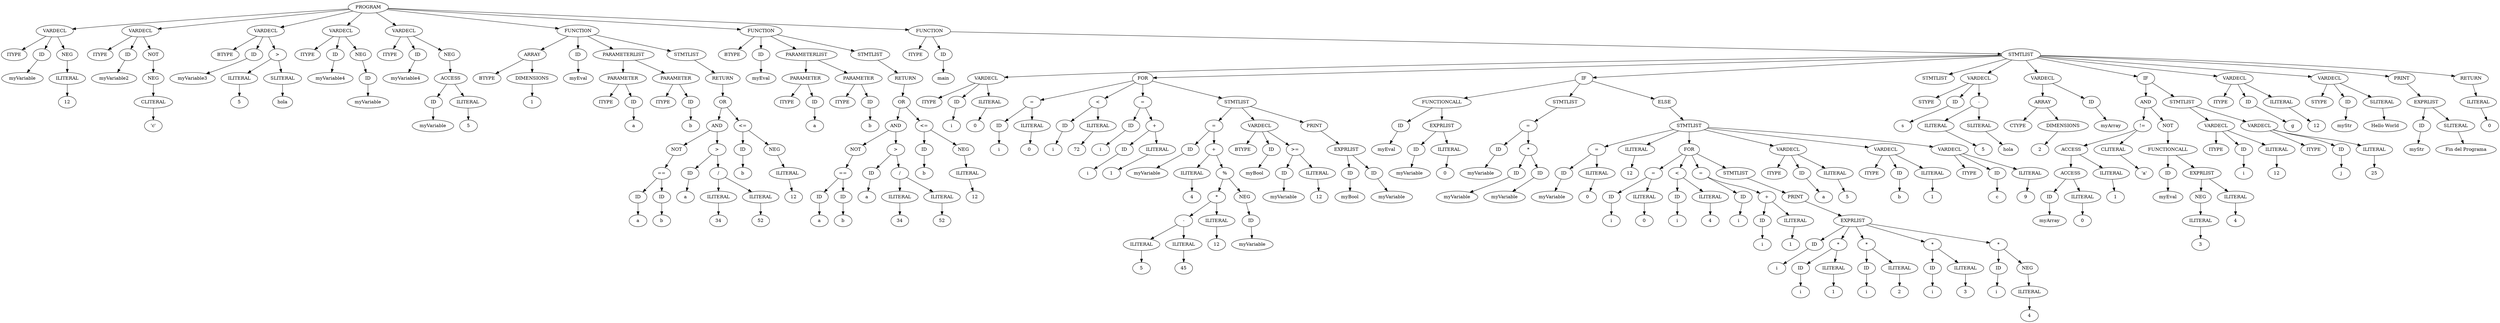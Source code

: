 digraph G {
    A [label="PROGRAM"];
    B [label="VARDECL"];
    C [label="ITYPE"];
    D [label="ID"];
    E [label="myVariable"];
    F [label="NEG"];
    G [label="ILITERAL"];
    H [label="12"];
    I [label="VARDECL"];
    J [label="ITYPE"];
    K [label="ID"];
    L [label="myVariable2"];
    M [label="NOT"];
    N [label="NEG"];
    O [label="CLITERAL"];
    P [label="'c'"];
    Q [label="VARDECL"];
    R [label="BTYPE"];
    S [label="ID"];
    T [label="myVariable3"];
    U [label=">"];
    V [label="ILITERAL"];
    W [label="5"];
    X [label="SLITERAL"];
    Y [label="hola"];
    Z [label="VARDECL"];
    ZA [label="ITYPE"];
    ZB [label="ID"];
    ZC [label="myVariable4"];
    ZD [label="NEG"];
    ZE [label="ID"];
    ZF [label="myVariable"];
    ZG [label="VARDECL"];
    ZH [label="ITYPE"];
    ZI [label="ID"];
    ZJ [label="myVariable4"];
    ZK [label="NEG"];
    ZL [label="ACCESS"];
    ZM [label="ID"];
    ZN [label="myVariable"];
    ZO [label="ILITERAL"];
    ZP [label="5"];
    ZQ [label="FUNCTION"];
    ZR [label="ARRAY"];
    ZS [label="BTYPE"];
    ZT [label="DIMENSIONS"];
    ZU [label="1"];
    ZV [label="ID"];
    ZW [label="myEval"];
    ZX [label="PARAMETERLIST"];
    ZY [label="PARAMETER"];
    ZZ [label="ITYPE"];
    ZZA [label="ID"];
    ZZB [label="a"];
    ZZC [label="PARAMETER"];
    ZZD [label="ITYPE"];
    ZZE [label="ID"];
    ZZF [label="b"];
    ZZG [label="STMTLIST"];
    ZZH [label="RETURN"];
    ZZI [label="OR"];
    ZZJ [label="AND"];
    ZZK [label="NOT"];
    ZZL [label="=="];
    ZZM [label="ID"];
    ZZN [label="a"];
    ZZO [label="ID"];
    ZZP [label="b"];
    ZZQ [label=">"];
    ZZR [label="ID"];
    ZZS [label="a"];
    ZZT [label="/"];
    ZZU [label="ILITERAL"];
    ZZV [label="34"];
    ZZW [label="ILITERAL"];
    ZZX [label="52"];
    ZZY [label="<="];
    ZZZ [label="ID"];
    ZZZA [label="b"];
    ZZZB [label="NEG"];
    ZZZC [label="ILITERAL"];
    ZZZD [label="12"];
    ZZZE [label="FUNCTION"];
    ZZZF [label="BTYPE"];
    ZZZG [label="ID"];
    ZZZH [label="myEval"];
    ZZZI [label="PARAMETERLIST"];
    ZZZJ [label="PARAMETER"];
    ZZZK [label="ITYPE"];
    ZZZL [label="ID"];
    ZZZM [label="a"];
    ZZZN [label="PARAMETER"];
    ZZZO [label="ITYPE"];
    ZZZP [label="ID"];
    ZZZQ [label="b"];
    ZZZR [label="STMTLIST"];
    ZZZS [label="RETURN"];
    ZZZT [label="OR"];
    ZZZU [label="AND"];
    ZZZV [label="NOT"];
    ZZZW [label="=="];
    ZZZX [label="ID"];
    ZZZY [label="a"];
    ZZZZ [label="ID"];
    ZZZZA [label="b"];
    ZZZZB [label=">"];
    ZZZZC [label="ID"];
    ZZZZD [label="a"];
    ZZZZE [label="/"];
    ZZZZF [label="ILITERAL"];
    ZZZZG [label="34"];
    ZZZZH [label="ILITERAL"];
    ZZZZI [label="52"];
    ZZZZJ [label="<="];
    ZZZZK [label="ID"];
    ZZZZL [label="b"];
    ZZZZM [label="NEG"];
    ZZZZN [label="ILITERAL"];
    ZZZZO [label="12"];
    ZZZZP [label="FUNCTION"];
    ZZZZQ [label="ITYPE"];
    ZZZZR [label="ID"];
    ZZZZS [label="main"];
    ZZZZT [label="STMTLIST"];
    ZZZZU [label="VARDECL"];
    ZZZZV [label="ITYPE"];
    ZZZZW [label="ID"];
    ZZZZX [label="i"];
    ZZZZY [label="ILITERAL"];
    ZZZZZ [label="0"];
    ZZZZZA [label="FOR"];
    ZZZZZB [label="="];
    ZZZZZC [label="ID"];
    ZZZZZD [label="i"];
    ZZZZZE [label="ILITERAL"];
    ZZZZZF [label="0"];
    ZZZZZG [label="<"];
    ZZZZZH [label="ID"];
    ZZZZZI [label="i"];
    ZZZZZJ [label="ILITERAL"];
    ZZZZZK [label="72"];
    ZZZZZL [label="="];
    ZZZZZM [label="ID"];
    ZZZZZN [label="i"];
    ZZZZZO [label="+"];
    ZZZZZP [label="ID"];
    ZZZZZQ [label="i"];
    ZZZZZR [label="ILITERAL"];
    ZZZZZS [label="1"];
    ZZZZZT [label="STMTLIST"];
    ZZZZZU [label="="];
    ZZZZZV [label="ID"];
    ZZZZZW [label="myVariable"];
    ZZZZZX [label="+"];
    ZZZZZY [label="ILITERAL"];
    ZZZZZZ [label="4"];
    ZZZZZZA [label="%"];
    ZZZZZZB [label="*"];
    ZZZZZZC [label="-"];
    ZZZZZZD [label="ILITERAL"];
    ZZZZZZE [label="5"];
    ZZZZZZF [label="ILITERAL"];
    ZZZZZZG [label="45"];
    ZZZZZZH [label="ILITERAL"];
    ZZZZZZI [label="12"];
    ZZZZZZJ [label="NEG"];
    ZZZZZZK [label="ID"];
    ZZZZZZL [label="myVariable"];
    ZZZZZZM [label="VARDECL"];
    ZZZZZZN [label="BTYPE"];
    ZZZZZZO [label="ID"];
    ZZZZZZP [label="myBool"];
    ZZZZZZQ [label=">="];
    ZZZZZZR [label="ID"];
    ZZZZZZS [label="myVariable"];
    ZZZZZZT [label="ILITERAL"];
    ZZZZZZU [label="12"];
    ZZZZZZV [label="PRINT"];
    ZZZZZZW [label="EXPRLIST"];
    ZZZZZZX [label="ID"];
    ZZZZZZY [label="myBool"];
    ZZZZZZZ [label="ID"];
    ZZZZZZZA [label="myVariable"];
    ZZZZZZZB [label="IF"];
    ZZZZZZZC [label="FUNCTIONCALL"];
    ZZZZZZZD [label="ID"];
    ZZZZZZZE [label="myEval"];
    ZZZZZZZF [label="EXPRLIST"];
    ZZZZZZZG [label="ID"];
    ZZZZZZZH [label="myVariable"];
    ZZZZZZZI [label="ILITERAL"];
    ZZZZZZZJ [label="0"];
    ZZZZZZZK [label="STMTLIST"];
    ZZZZZZZL [label="="];
    ZZZZZZZM [label="ID"];
    ZZZZZZZN [label="myVariable"];
    ZZZZZZZO [label="*"];
    ZZZZZZZP [label="ID"];
    ZZZZZZZQ [label="myVariable"];
    ZZZZZZZR [label="ID"];
    ZZZZZZZS [label="myVariable"];
    ZZZZZZZT [label="ELSE"];
    ZZZZZZZU [label="STMTLIST"];
    ZZZZZZZV [label="="];
    ZZZZZZZW [label="ID"];
    ZZZZZZZX [label="myVariable"];
    ZZZZZZZY [label="ILITERAL"];
    ZZZZZZZZ [label="0"];
    ZZZZZZZZA [label="ILITERAL"];
    ZZZZZZZZB [label="12"];
    ZZZZZZZZC [label="FOR"];
    ZZZZZZZZD [label="="];
    ZZZZZZZZE [label="ID"];
    ZZZZZZZZF [label="i"];
    ZZZZZZZZG [label="ILITERAL"];
    ZZZZZZZZH [label="0"];
    ZZZZZZZZI [label="<"];
    ZZZZZZZZJ [label="ID"];
    ZZZZZZZZK [label="i"];
    ZZZZZZZZL [label="ILITERAL"];
    ZZZZZZZZM [label="4"];
    ZZZZZZZZN [label="="];
    ZZZZZZZZO [label="ID"];
    ZZZZZZZZP [label="i"];
    ZZZZZZZZQ [label="+"];
    ZZZZZZZZR [label="ID"];
    ZZZZZZZZS [label="i"];
    ZZZZZZZZT [label="ILITERAL"];
    ZZZZZZZZU [label="1"];
    ZZZZZZZZV [label="STMTLIST"];
    ZZZZZZZZW [label="PRINT"];
    ZZZZZZZZX [label="EXPRLIST"];
    ZZZZZZZZY [label="ID"];
    ZZZZZZZZZ [label="i"];
    ZZZZZZZZZA [label="*"];
    ZZZZZZZZZB [label="ID"];
    ZZZZZZZZZC [label="i"];
    ZZZZZZZZZD [label="ILITERAL"];
    ZZZZZZZZZE [label="1"];
    ZZZZZZZZZF [label="*"];
    ZZZZZZZZZG [label="ID"];
    ZZZZZZZZZH [label="i"];
    ZZZZZZZZZI [label="ILITERAL"];
    ZZZZZZZZZJ [label="2"];
    ZZZZZZZZZK [label="*"];
    ZZZZZZZZZL [label="ID"];
    ZZZZZZZZZM [label="i"];
    ZZZZZZZZZN [label="ILITERAL"];
    ZZZZZZZZZO [label="3"];
    ZZZZZZZZZP [label="*"];
    ZZZZZZZZZQ [label="ID"];
    ZZZZZZZZZR [label="i"];
    ZZZZZZZZZS [label="NEG"];
    ZZZZZZZZZT [label="ILITERAL"];
    ZZZZZZZZZU [label="4"];
    ZZZZZZZZZV [label="VARDECL"];
    ZZZZZZZZZW [label="ITYPE"];
    ZZZZZZZZZX [label="ID"];
    ZZZZZZZZZY [label="a"];
    ZZZZZZZZZZ [label="ILITERAL"];
    ZZZZZZZZZZA [label="5"];
    ZZZZZZZZZZB [label="VARDECL"];
    ZZZZZZZZZZC [label="ITYPE"];
    ZZZZZZZZZZD [label="ID"];
    ZZZZZZZZZZE [label="b"];
    ZZZZZZZZZZF [label="ILITERAL"];
    ZZZZZZZZZZG [label="1"];
    ZZZZZZZZZZH [label="VARDECL"];
    ZZZZZZZZZZI [label="ITYPE"];
    ZZZZZZZZZZJ [label="ID"];
    ZZZZZZZZZZK [label="c"];
    ZZZZZZZZZZL [label="ILITERAL"];
    ZZZZZZZZZZM [label="9"];
    ZZZZZZZZZZN [label="STMTLIST"];
    ZZZZZZZZZZO [label="VARDECL"];
    ZZZZZZZZZZP [label="STYPE"];
    ZZZZZZZZZZQ [label="ID"];
    ZZZZZZZZZZR [label="s"];
    ZZZZZZZZZZS [label="-"];
    ZZZZZZZZZZT [label="ILITERAL"];
    ZZZZZZZZZZU [label="5"];
    ZZZZZZZZZZV [label="SLITERAL"];
    ZZZZZZZZZZW [label="hola"];
    ZZZZZZZZZZX [label="VARDECL"];
    ZZZZZZZZZZY [label="ARRAY"];
    ZZZZZZZZZZZ [label="CTYPE"];
    ZZZZZZZZZZZA [label="DIMENSIONS"];
    ZZZZZZZZZZZB [label="2"];
    ZZZZZZZZZZZC [label="ID"];
    ZZZZZZZZZZZD [label="myArray"];
    ZZZZZZZZZZZE [label="IF"];
    ZZZZZZZZZZZF [label="AND"];
    ZZZZZZZZZZZG [label="!="];
    ZZZZZZZZZZZH [label="ACCESS"];
    ZZZZZZZZZZZI [label="ACCESS"];
    ZZZZZZZZZZZJ [label="ID"];
    ZZZZZZZZZZZK [label="myArray"];
    ZZZZZZZZZZZL [label="ILITERAL"];
    ZZZZZZZZZZZM [label="0"];
    ZZZZZZZZZZZN [label="ILITERAL"];
    ZZZZZZZZZZZO [label="1"];
    ZZZZZZZZZZZP [label="CLITERAL"];
    ZZZZZZZZZZZQ [label="'a'"];
    ZZZZZZZZZZZR [label="NOT"];
    ZZZZZZZZZZZS [label="FUNCTIONCALL"];
    ZZZZZZZZZZZT [label="ID"];
    ZZZZZZZZZZZU [label="myEval"];
    ZZZZZZZZZZZV [label="EXPRLIST"];
    ZZZZZZZZZZZW [label="NEG"];
    ZZZZZZZZZZZX [label="ILITERAL"];
    ZZZZZZZZZZZY [label="3"];
    ZZZZZZZZZZZZ [label="ILITERAL"];
    ZZZZZZZZZZZZA [label="4"];
    ZZZZZZZZZZZZB [label="STMTLIST"];
    ZZZZZZZZZZZZC [label="VARDECL"];
    ZZZZZZZZZZZZD [label="ITYPE"];
    ZZZZZZZZZZZZE [label="ID"];
    ZZZZZZZZZZZZF [label="i"];
    ZZZZZZZZZZZZG [label="ILITERAL"];
    ZZZZZZZZZZZZH [label="12"];
    ZZZZZZZZZZZZI [label="VARDECL"];
    ZZZZZZZZZZZZJ [label="ITYPE"];
    ZZZZZZZZZZZZK [label="ID"];
    ZZZZZZZZZZZZL [label="j"];
    ZZZZZZZZZZZZM [label="ILITERAL"];
    ZZZZZZZZZZZZN [label="25"];
    ZZZZZZZZZZZZO [label="VARDECL"];
    ZZZZZZZZZZZZP [label="ITYPE"];
    ZZZZZZZZZZZZQ [label="ID"];
    ZZZZZZZZZZZZR [label="g"];
    ZZZZZZZZZZZZS [label="ILITERAL"];
    ZZZZZZZZZZZZT [label="12"];
    ZZZZZZZZZZZZU [label="VARDECL"];
    ZZZZZZZZZZZZV [label="STYPE"];
    ZZZZZZZZZZZZW [label="ID"];
    ZZZZZZZZZZZZX [label="myStr"];
    ZZZZZZZZZZZZY [label="SLITERAL"];
    ZZZZZZZZZZZZZ [label="Hello World"];
    ZZZZZZZZZZZZZA [label="PRINT"];
    ZZZZZZZZZZZZZB [label="EXPRLIST"];
    ZZZZZZZZZZZZZC [label="ID"];
    ZZZZZZZZZZZZZD [label="myStr"];
    ZZZZZZZZZZZZZE [label="SLITERAL"];
    ZZZZZZZZZZZZZF [label="Fin del Programa\n"];
    ZZZZZZZZZZZZZG [label="RETURN"];
    ZZZZZZZZZZZZZH [label="ILITERAL"];
    ZZZZZZZZZZZZZI [label="0"];
    A -> B;
    A -> I;
    A -> Q;
    A -> Z;
    A -> ZG;
    A -> ZQ;
    A -> ZZZE;
    A -> ZZZZP;
    B -> C;
    B -> D;
    B -> F;
    D -> E;
    F -> G;
    G -> H;
    I -> J;
    I -> K;
    I -> M;
    K -> L;
    M -> N;
    N -> O;
    O -> P;
    Q -> R;
    Q -> S;
    Q -> U;
    S -> T;
    U -> V;
    U -> X;
    V -> W;
    X -> Y;
    Z -> ZA;
    Z -> ZB;
    Z -> ZD;
    ZB -> ZC;
    ZD -> ZE;
    ZE -> ZF;
    ZG -> ZH;
    ZG -> ZI;
    ZG -> ZK;
    ZI -> ZJ;
    ZK -> ZL;
    ZL -> ZM;
    ZL -> ZO;
    ZM -> ZN;
    ZO -> ZP;
    ZQ -> ZR;
    ZQ -> ZV;
    ZQ -> ZX;
    ZQ -> ZZG;
    ZR -> ZS;
    ZR -> ZT;
    ZT -> ZU;
    ZV -> ZW;
    ZX -> ZY;
    ZX -> ZZC;
    ZY -> ZZ;
    ZY -> ZZA;
    ZZA -> ZZB;
    ZZC -> ZZD;
    ZZC -> ZZE;
    ZZE -> ZZF;
    ZZG -> ZZH;
    ZZH -> ZZI;
    ZZI -> ZZJ;
    ZZI -> ZZY;
    ZZJ -> ZZK;
    ZZJ -> ZZQ;
    ZZK -> ZZL;
    ZZL -> ZZM;
    ZZL -> ZZO;
    ZZM -> ZZN;
    ZZO -> ZZP;
    ZZQ -> ZZR;
    ZZQ -> ZZT;
    ZZR -> ZZS;
    ZZT -> ZZU;
    ZZT -> ZZW;
    ZZU -> ZZV;
    ZZW -> ZZX;
    ZZY -> ZZZ;
    ZZY -> ZZZB;
    ZZZ -> ZZZA;
    ZZZB -> ZZZC;
    ZZZC -> ZZZD;
    ZZZE -> ZZZF;
    ZZZE -> ZZZG;
    ZZZE -> ZZZI;
    ZZZE -> ZZZR;
    ZZZG -> ZZZH;
    ZZZI -> ZZZJ;
    ZZZI -> ZZZN;
    ZZZJ -> ZZZK;
    ZZZJ -> ZZZL;
    ZZZL -> ZZZM;
    ZZZN -> ZZZO;
    ZZZN -> ZZZP;
    ZZZP -> ZZZQ;
    ZZZR -> ZZZS;
    ZZZS -> ZZZT;
    ZZZT -> ZZZU;
    ZZZT -> ZZZZJ;
    ZZZU -> ZZZV;
    ZZZU -> ZZZZB;
    ZZZV -> ZZZW;
    ZZZW -> ZZZX;
    ZZZW -> ZZZZ;
    ZZZX -> ZZZY;
    ZZZZ -> ZZZZA;
    ZZZZB -> ZZZZC;
    ZZZZB -> ZZZZE;
    ZZZZC -> ZZZZD;
    ZZZZE -> ZZZZF;
    ZZZZE -> ZZZZH;
    ZZZZF -> ZZZZG;
    ZZZZH -> ZZZZI;
    ZZZZJ -> ZZZZK;
    ZZZZJ -> ZZZZM;
    ZZZZK -> ZZZZL;
    ZZZZM -> ZZZZN;
    ZZZZN -> ZZZZO;
    ZZZZP -> ZZZZQ;
    ZZZZP -> ZZZZR;
    ZZZZP -> ZZZZT;
    ZZZZR -> ZZZZS;
    ZZZZT -> ZZZZU;
    ZZZZT -> ZZZZZA;
    ZZZZT -> ZZZZZZZB;
    ZZZZT -> ZZZZZZZZZZN;
    ZZZZT -> ZZZZZZZZZZO;
    ZZZZT -> ZZZZZZZZZZX;
    ZZZZT -> ZZZZZZZZZZZE;
    ZZZZT -> ZZZZZZZZZZZZO;
    ZZZZT -> ZZZZZZZZZZZZU;
    ZZZZT -> ZZZZZZZZZZZZZA;
    ZZZZT -> ZZZZZZZZZZZZZG;
    ZZZZU -> ZZZZV;
    ZZZZU -> ZZZZW;
    ZZZZU -> ZZZZY;
    ZZZZW -> ZZZZX;
    ZZZZY -> ZZZZZ;
    ZZZZZA -> ZZZZZB;
    ZZZZZA -> ZZZZZG;
    ZZZZZA -> ZZZZZL;
    ZZZZZA -> ZZZZZT;
    ZZZZZB -> ZZZZZC;
    ZZZZZB -> ZZZZZE;
    ZZZZZC -> ZZZZZD;
    ZZZZZE -> ZZZZZF;
    ZZZZZG -> ZZZZZH;
    ZZZZZG -> ZZZZZJ;
    ZZZZZH -> ZZZZZI;
    ZZZZZJ -> ZZZZZK;
    ZZZZZL -> ZZZZZM;
    ZZZZZL -> ZZZZZO;
    ZZZZZM -> ZZZZZN;
    ZZZZZO -> ZZZZZP;
    ZZZZZO -> ZZZZZR;
    ZZZZZP -> ZZZZZQ;
    ZZZZZR -> ZZZZZS;
    ZZZZZT -> ZZZZZU;
    ZZZZZT -> ZZZZZZM;
    ZZZZZT -> ZZZZZZV;
    ZZZZZU -> ZZZZZV;
    ZZZZZU -> ZZZZZX;
    ZZZZZV -> ZZZZZW;
    ZZZZZX -> ZZZZZY;
    ZZZZZX -> ZZZZZZA;
    ZZZZZY -> ZZZZZZ;
    ZZZZZZA -> ZZZZZZB;
    ZZZZZZA -> ZZZZZZJ;
    ZZZZZZB -> ZZZZZZC;
    ZZZZZZB -> ZZZZZZH;
    ZZZZZZC -> ZZZZZZD;
    ZZZZZZC -> ZZZZZZF;
    ZZZZZZD -> ZZZZZZE;
    ZZZZZZF -> ZZZZZZG;
    ZZZZZZH -> ZZZZZZI;
    ZZZZZZJ -> ZZZZZZK;
    ZZZZZZK -> ZZZZZZL;
    ZZZZZZM -> ZZZZZZN;
    ZZZZZZM -> ZZZZZZO;
    ZZZZZZM -> ZZZZZZQ;
    ZZZZZZO -> ZZZZZZP;
    ZZZZZZQ -> ZZZZZZR;
    ZZZZZZQ -> ZZZZZZT;
    ZZZZZZR -> ZZZZZZS;
    ZZZZZZT -> ZZZZZZU;
    ZZZZZZV -> ZZZZZZW;
    ZZZZZZW -> ZZZZZZX;
    ZZZZZZW -> ZZZZZZZ;
    ZZZZZZX -> ZZZZZZY;
    ZZZZZZZ -> ZZZZZZZA;
    ZZZZZZZB -> ZZZZZZZC;
    ZZZZZZZB -> ZZZZZZZK;
    ZZZZZZZB -> ZZZZZZZT;
    ZZZZZZZC -> ZZZZZZZD;
    ZZZZZZZC -> ZZZZZZZF;
    ZZZZZZZD -> ZZZZZZZE;
    ZZZZZZZF -> ZZZZZZZG;
    ZZZZZZZF -> ZZZZZZZI;
    ZZZZZZZG -> ZZZZZZZH;
    ZZZZZZZI -> ZZZZZZZJ;
    ZZZZZZZK -> ZZZZZZZL;
    ZZZZZZZL -> ZZZZZZZM;
    ZZZZZZZL -> ZZZZZZZO;
    ZZZZZZZM -> ZZZZZZZN;
    ZZZZZZZO -> ZZZZZZZP;
    ZZZZZZZO -> ZZZZZZZR;
    ZZZZZZZP -> ZZZZZZZQ;
    ZZZZZZZR -> ZZZZZZZS;
    ZZZZZZZT -> ZZZZZZZU;
    ZZZZZZZU -> ZZZZZZZV;
    ZZZZZZZU -> ZZZZZZZZA;
    ZZZZZZZU -> ZZZZZZZZC;
    ZZZZZZZU -> ZZZZZZZZZV;
    ZZZZZZZU -> ZZZZZZZZZZB;
    ZZZZZZZU -> ZZZZZZZZZZH;
    ZZZZZZZV -> ZZZZZZZW;
    ZZZZZZZV -> ZZZZZZZY;
    ZZZZZZZW -> ZZZZZZZX;
    ZZZZZZZY -> ZZZZZZZZ;
    ZZZZZZZZA -> ZZZZZZZZB;
    ZZZZZZZZC -> ZZZZZZZZD;
    ZZZZZZZZC -> ZZZZZZZZI;
    ZZZZZZZZC -> ZZZZZZZZN;
    ZZZZZZZZC -> ZZZZZZZZV;
    ZZZZZZZZD -> ZZZZZZZZE;
    ZZZZZZZZD -> ZZZZZZZZG;
    ZZZZZZZZE -> ZZZZZZZZF;
    ZZZZZZZZG -> ZZZZZZZZH;
    ZZZZZZZZI -> ZZZZZZZZJ;
    ZZZZZZZZI -> ZZZZZZZZL;
    ZZZZZZZZJ -> ZZZZZZZZK;
    ZZZZZZZZL -> ZZZZZZZZM;
    ZZZZZZZZN -> ZZZZZZZZO;
    ZZZZZZZZN -> ZZZZZZZZQ;
    ZZZZZZZZO -> ZZZZZZZZP;
    ZZZZZZZZQ -> ZZZZZZZZR;
    ZZZZZZZZQ -> ZZZZZZZZT;
    ZZZZZZZZR -> ZZZZZZZZS;
    ZZZZZZZZT -> ZZZZZZZZU;
    ZZZZZZZZV -> ZZZZZZZZW;
    ZZZZZZZZW -> ZZZZZZZZX;
    ZZZZZZZZX -> ZZZZZZZZY;
    ZZZZZZZZX -> ZZZZZZZZZA;
    ZZZZZZZZX -> ZZZZZZZZZF;
    ZZZZZZZZX -> ZZZZZZZZZK;
    ZZZZZZZZX -> ZZZZZZZZZP;
    ZZZZZZZZY -> ZZZZZZZZZ;
    ZZZZZZZZZA -> ZZZZZZZZZB;
    ZZZZZZZZZA -> ZZZZZZZZZD;
    ZZZZZZZZZB -> ZZZZZZZZZC;
    ZZZZZZZZZD -> ZZZZZZZZZE;
    ZZZZZZZZZF -> ZZZZZZZZZG;
    ZZZZZZZZZF -> ZZZZZZZZZI;
    ZZZZZZZZZG -> ZZZZZZZZZH;
    ZZZZZZZZZI -> ZZZZZZZZZJ;
    ZZZZZZZZZK -> ZZZZZZZZZL;
    ZZZZZZZZZK -> ZZZZZZZZZN;
    ZZZZZZZZZL -> ZZZZZZZZZM;
    ZZZZZZZZZN -> ZZZZZZZZZO;
    ZZZZZZZZZP -> ZZZZZZZZZQ;
    ZZZZZZZZZP -> ZZZZZZZZZS;
    ZZZZZZZZZQ -> ZZZZZZZZZR;
    ZZZZZZZZZS -> ZZZZZZZZZT;
    ZZZZZZZZZT -> ZZZZZZZZZU;
    ZZZZZZZZZV -> ZZZZZZZZZW;
    ZZZZZZZZZV -> ZZZZZZZZZX;
    ZZZZZZZZZV -> ZZZZZZZZZZ;
    ZZZZZZZZZX -> ZZZZZZZZZY;
    ZZZZZZZZZZ -> ZZZZZZZZZZA;
    ZZZZZZZZZZB -> ZZZZZZZZZZC;
    ZZZZZZZZZZB -> ZZZZZZZZZZD;
    ZZZZZZZZZZB -> ZZZZZZZZZZF;
    ZZZZZZZZZZD -> ZZZZZZZZZZE;
    ZZZZZZZZZZF -> ZZZZZZZZZZG;
    ZZZZZZZZZZH -> ZZZZZZZZZZI;
    ZZZZZZZZZZH -> ZZZZZZZZZZJ;
    ZZZZZZZZZZH -> ZZZZZZZZZZL;
    ZZZZZZZZZZJ -> ZZZZZZZZZZK;
    ZZZZZZZZZZL -> ZZZZZZZZZZM;
    ZZZZZZZZZZO -> ZZZZZZZZZZP;
    ZZZZZZZZZZO -> ZZZZZZZZZZQ;
    ZZZZZZZZZZO -> ZZZZZZZZZZS;
    ZZZZZZZZZZQ -> ZZZZZZZZZZR;
    ZZZZZZZZZZS -> ZZZZZZZZZZT;
    ZZZZZZZZZZS -> ZZZZZZZZZZV;
    ZZZZZZZZZZT -> ZZZZZZZZZZU;
    ZZZZZZZZZZV -> ZZZZZZZZZZW;
    ZZZZZZZZZZX -> ZZZZZZZZZZY;
    ZZZZZZZZZZX -> ZZZZZZZZZZZC;
    ZZZZZZZZZZY -> ZZZZZZZZZZZ;
    ZZZZZZZZZZY -> ZZZZZZZZZZZA;
    ZZZZZZZZZZZA -> ZZZZZZZZZZZB;
    ZZZZZZZZZZZC -> ZZZZZZZZZZZD;
    ZZZZZZZZZZZE -> ZZZZZZZZZZZF;
    ZZZZZZZZZZZE -> ZZZZZZZZZZZZB;
    ZZZZZZZZZZZF -> ZZZZZZZZZZZG;
    ZZZZZZZZZZZF -> ZZZZZZZZZZZR;
    ZZZZZZZZZZZG -> ZZZZZZZZZZZH;
    ZZZZZZZZZZZG -> ZZZZZZZZZZZP;
    ZZZZZZZZZZZH -> ZZZZZZZZZZZI;
    ZZZZZZZZZZZH -> ZZZZZZZZZZZN;
    ZZZZZZZZZZZI -> ZZZZZZZZZZZJ;
    ZZZZZZZZZZZI -> ZZZZZZZZZZZL;
    ZZZZZZZZZZZJ -> ZZZZZZZZZZZK;
    ZZZZZZZZZZZL -> ZZZZZZZZZZZM;
    ZZZZZZZZZZZN -> ZZZZZZZZZZZO;
    ZZZZZZZZZZZP -> ZZZZZZZZZZZQ;
    ZZZZZZZZZZZR -> ZZZZZZZZZZZS;
    ZZZZZZZZZZZS -> ZZZZZZZZZZZT;
    ZZZZZZZZZZZS -> ZZZZZZZZZZZV;
    ZZZZZZZZZZZT -> ZZZZZZZZZZZU;
    ZZZZZZZZZZZV -> ZZZZZZZZZZZW;
    ZZZZZZZZZZZV -> ZZZZZZZZZZZZ;
    ZZZZZZZZZZZW -> ZZZZZZZZZZZX;
    ZZZZZZZZZZZX -> ZZZZZZZZZZZY;
    ZZZZZZZZZZZZ -> ZZZZZZZZZZZZA;
    ZZZZZZZZZZZZB -> ZZZZZZZZZZZZC;
    ZZZZZZZZZZZZB -> ZZZZZZZZZZZZI;
    ZZZZZZZZZZZZC -> ZZZZZZZZZZZZD;
    ZZZZZZZZZZZZC -> ZZZZZZZZZZZZE;
    ZZZZZZZZZZZZC -> ZZZZZZZZZZZZG;
    ZZZZZZZZZZZZE -> ZZZZZZZZZZZZF;
    ZZZZZZZZZZZZG -> ZZZZZZZZZZZZH;
    ZZZZZZZZZZZZI -> ZZZZZZZZZZZZJ;
    ZZZZZZZZZZZZI -> ZZZZZZZZZZZZK;
    ZZZZZZZZZZZZI -> ZZZZZZZZZZZZM;
    ZZZZZZZZZZZZK -> ZZZZZZZZZZZZL;
    ZZZZZZZZZZZZM -> ZZZZZZZZZZZZN;
    ZZZZZZZZZZZZO -> ZZZZZZZZZZZZP;
    ZZZZZZZZZZZZO -> ZZZZZZZZZZZZQ;
    ZZZZZZZZZZZZO -> ZZZZZZZZZZZZS;
    ZZZZZZZZZZZZQ -> ZZZZZZZZZZZZR;
    ZZZZZZZZZZZZS -> ZZZZZZZZZZZZT;
    ZZZZZZZZZZZZU -> ZZZZZZZZZZZZV;
    ZZZZZZZZZZZZU -> ZZZZZZZZZZZZW;
    ZZZZZZZZZZZZU -> ZZZZZZZZZZZZY;
    ZZZZZZZZZZZZW -> ZZZZZZZZZZZZX;
    ZZZZZZZZZZZZY -> ZZZZZZZZZZZZZ;
    ZZZZZZZZZZZZZA -> ZZZZZZZZZZZZZB;
    ZZZZZZZZZZZZZB -> ZZZZZZZZZZZZZC;
    ZZZZZZZZZZZZZB -> ZZZZZZZZZZZZZE;
    ZZZZZZZZZZZZZC -> ZZZZZZZZZZZZZD;
    ZZZZZZZZZZZZZE -> ZZZZZZZZZZZZZF;
    ZZZZZZZZZZZZZG -> ZZZZZZZZZZZZZH;
    ZZZZZZZZZZZZZH -> ZZZZZZZZZZZZZI;
}
